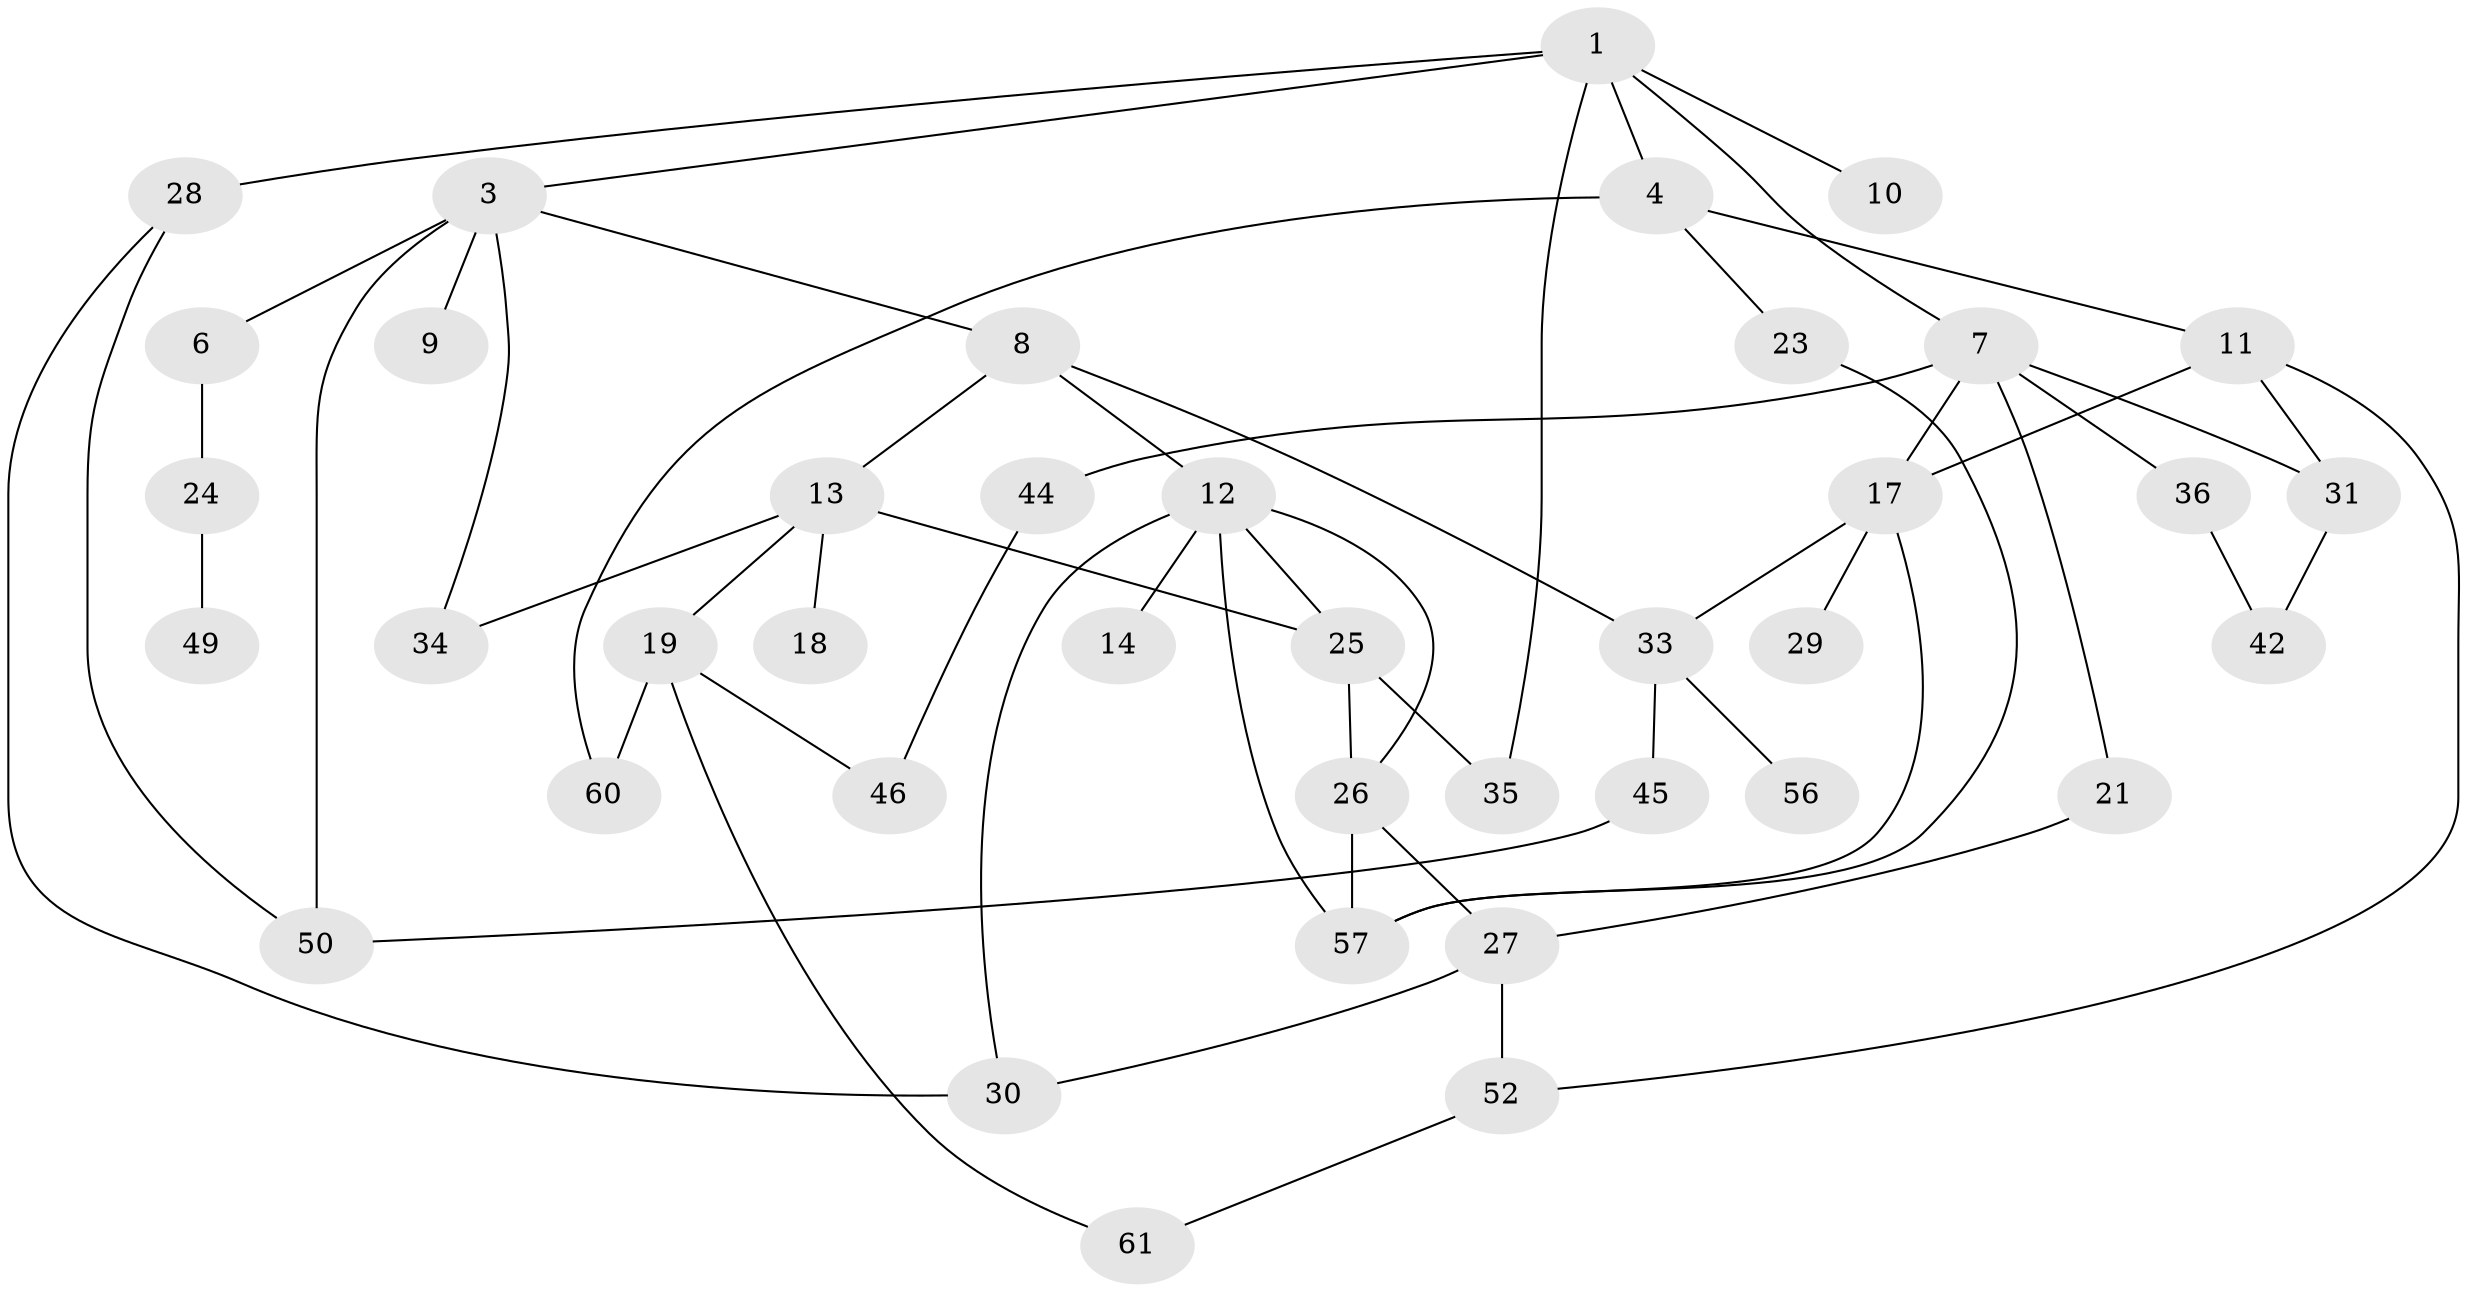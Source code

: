 // Generated by graph-tools (version 1.1) at 2025/23/03/03/25 07:23:32]
// undirected, 40 vertices, 59 edges
graph export_dot {
graph [start="1"]
  node [color=gray90,style=filled];
  1 [super="+2"];
  3 [super="+5"];
  4 [super="+16"];
  6 [super="+20"];
  7 [super="+15"];
  8;
  9;
  10;
  11 [super="+62"];
  12 [super="+22"];
  13 [super="+39"];
  14;
  17;
  18;
  19 [super="+55"];
  21;
  23 [super="+58"];
  24 [super="+37"];
  25 [super="+40"];
  26 [super="+32"];
  27 [super="+38"];
  28 [super="+41"];
  29 [super="+43"];
  30;
  31 [super="+48"];
  33 [super="+53"];
  34;
  35 [super="+47"];
  36 [super="+51"];
  42;
  44;
  45 [super="+54"];
  46 [super="+59"];
  49;
  50;
  52;
  56;
  57;
  60;
  61;
  1 -- 4 [weight=2];
  1 -- 28 [weight=2];
  1 -- 3;
  1 -- 35;
  1 -- 7;
  1 -- 10;
  3 -- 8;
  3 -- 9;
  3 -- 34;
  3 -- 50;
  3 -- 6;
  4 -- 11;
  4 -- 23;
  4 -- 60;
  6 -- 24;
  7 -- 17;
  7 -- 21;
  7 -- 31;
  7 -- 36;
  7 -- 44;
  8 -- 12;
  8 -- 13;
  8 -- 33;
  11 -- 17;
  11 -- 52;
  11 -- 31;
  12 -- 14;
  12 -- 57;
  12 -- 25;
  12 -- 26;
  12 -- 30;
  13 -- 18;
  13 -- 19;
  13 -- 34;
  13 -- 25 [weight=2];
  17 -- 29;
  17 -- 57;
  17 -- 33;
  19 -- 61;
  19 -- 60;
  19 -- 46;
  21 -- 27;
  23 -- 57;
  24 -- 49;
  25 -- 35;
  25 -- 26;
  26 -- 27;
  26 -- 57;
  27 -- 52;
  27 -- 30;
  28 -- 30;
  28 -- 50;
  31 -- 42;
  33 -- 45;
  33 -- 56;
  36 -- 42;
  44 -- 46;
  45 -- 50;
  52 -- 61;
}
